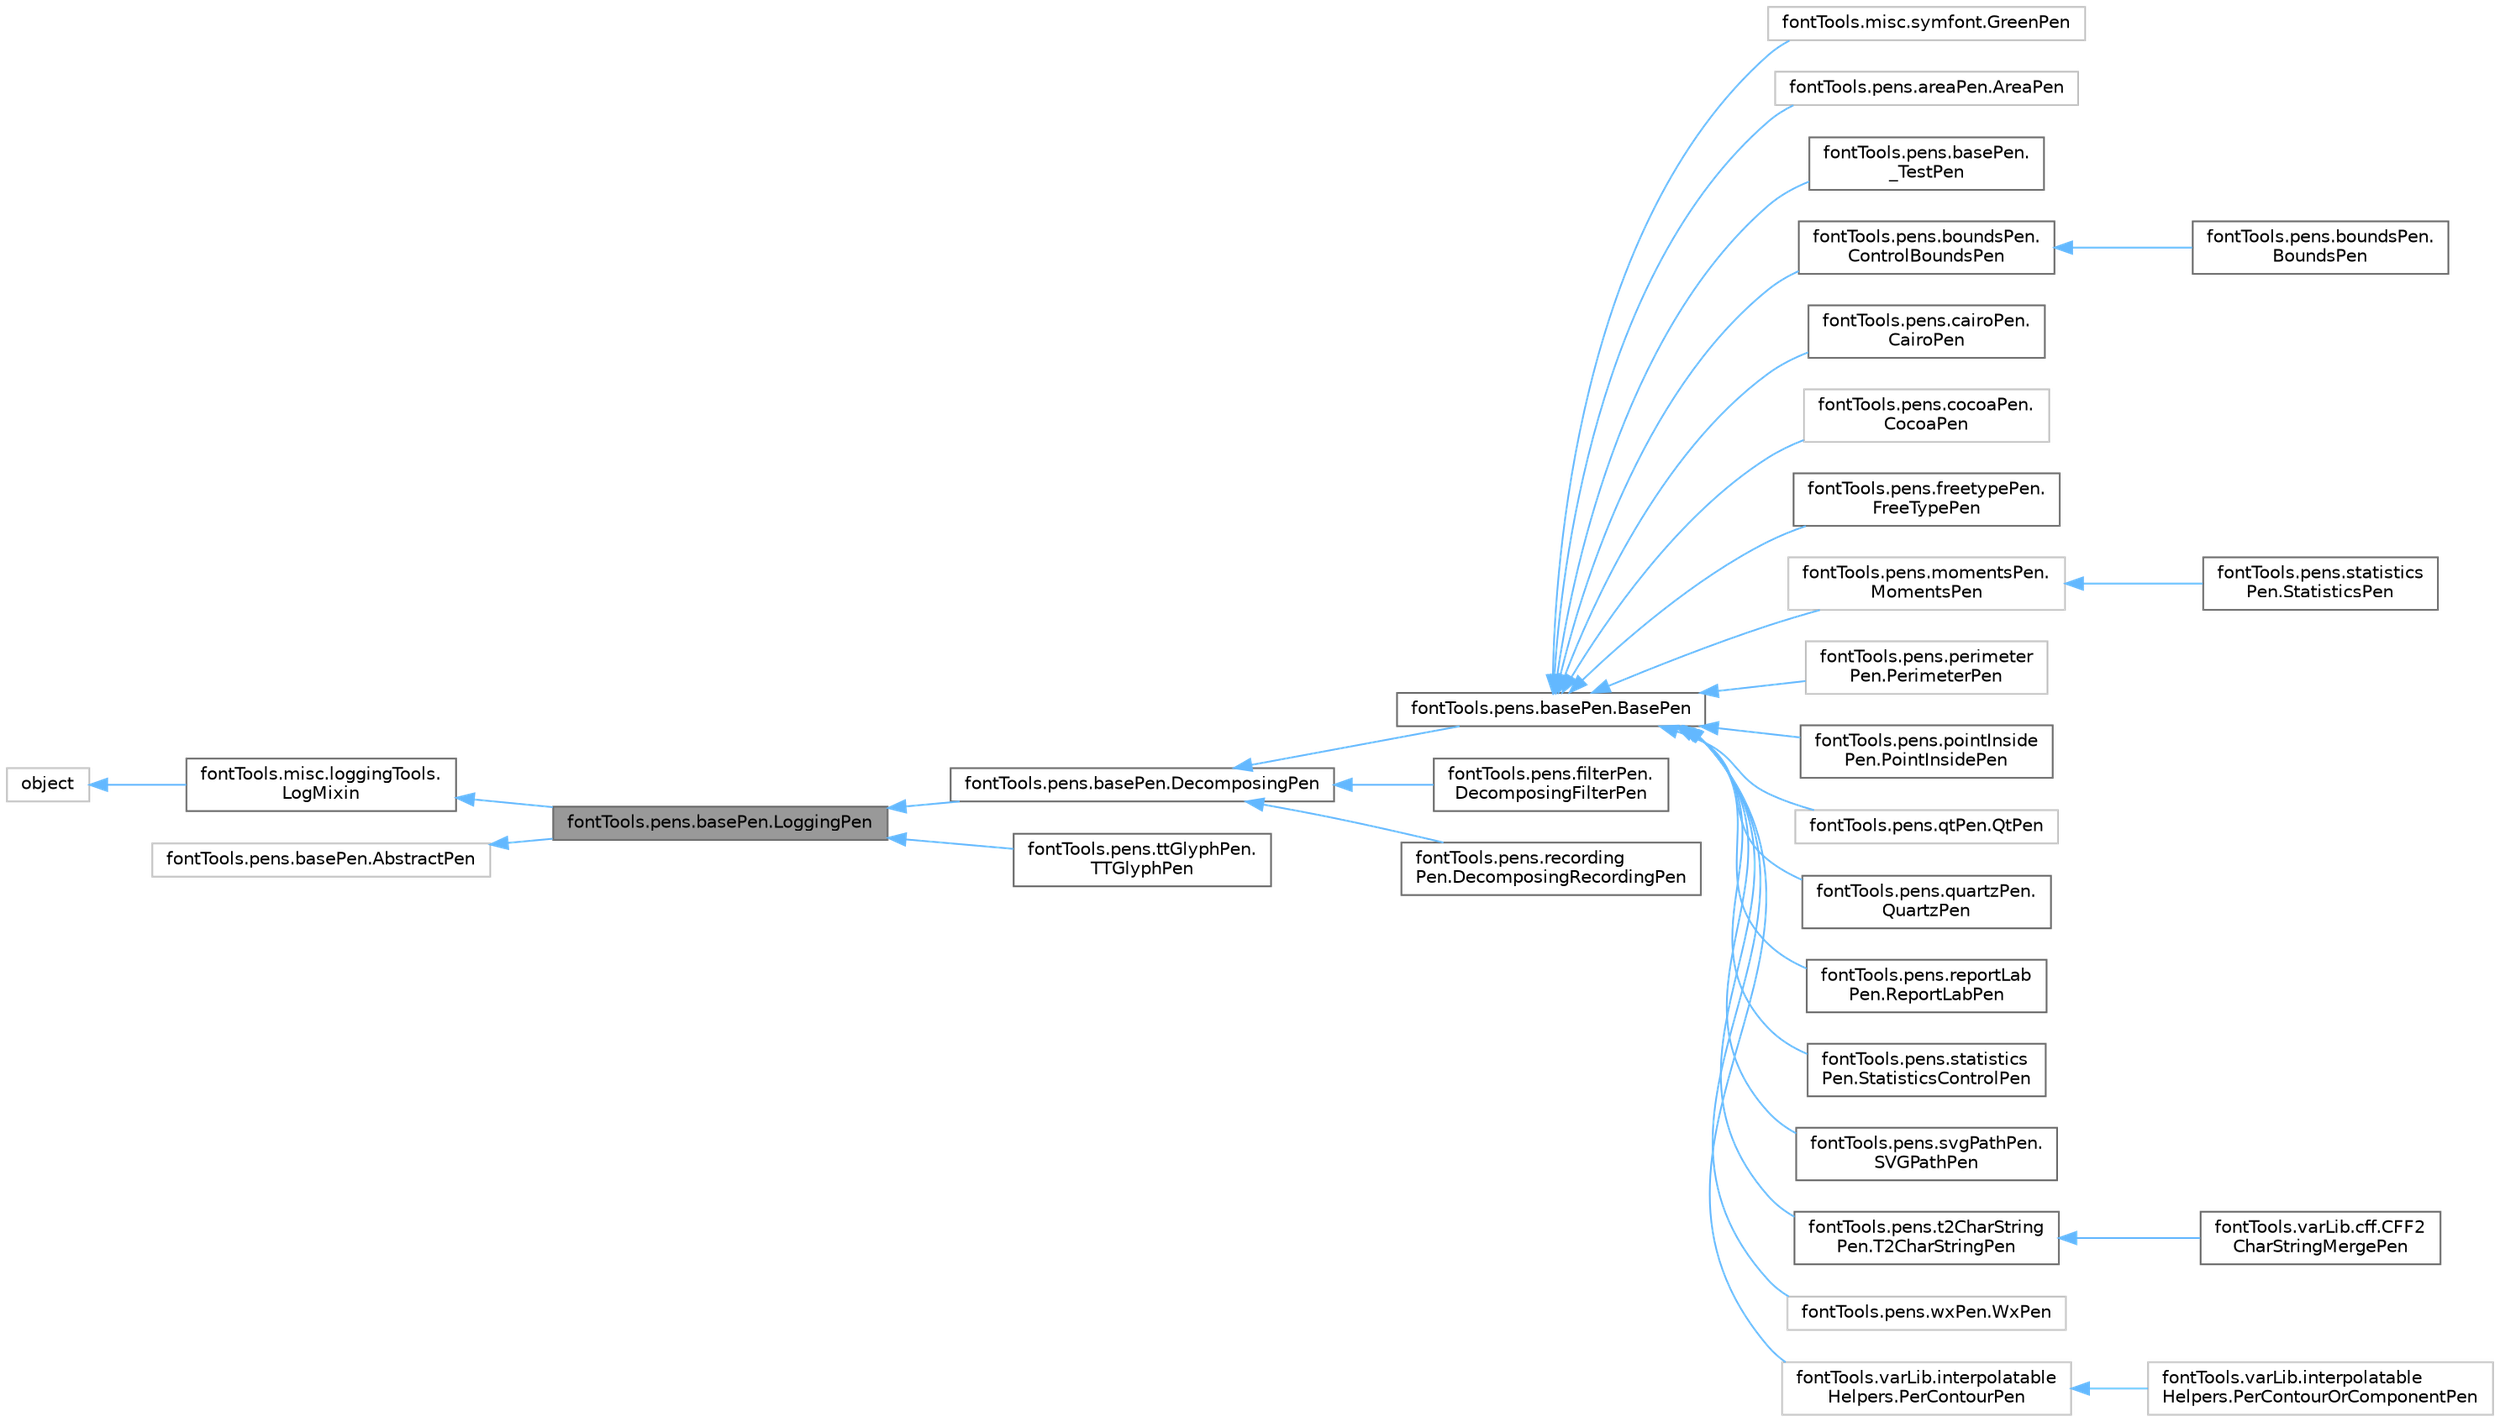 digraph "fontTools.pens.basePen.LoggingPen"
{
 // LATEX_PDF_SIZE
  bgcolor="transparent";
  edge [fontname=Helvetica,fontsize=10,labelfontname=Helvetica,labelfontsize=10];
  node [fontname=Helvetica,fontsize=10,shape=box,height=0.2,width=0.4];
  rankdir="LR";
  Node1 [id="Node000001",label="fontTools.pens.basePen.LoggingPen",height=0.2,width=0.4,color="gray40", fillcolor="grey60", style="filled", fontcolor="black",tooltip=" "];
  Node2 -> Node1 [id="edge1_Node000001_Node000002",dir="back",color="steelblue1",style="solid",tooltip=" "];
  Node2 [id="Node000002",label="fontTools.misc.loggingTools.\lLogMixin",height=0.2,width=0.4,color="gray40", fillcolor="white", style="filled",URL="$da/d4b/classfontTools_1_1misc_1_1loggingTools_1_1LogMixin.html",tooltip=" "];
  Node3 -> Node2 [id="edge2_Node000002_Node000003",dir="back",color="steelblue1",style="solid",tooltip=" "];
  Node3 [id="Node000003",label="object",height=0.2,width=0.4,color="grey75", fillcolor="white", style="filled",tooltip=" "];
  Node4 -> Node1 [id="edge3_Node000001_Node000004",dir="back",color="steelblue1",style="solid",tooltip=" "];
  Node4 [id="Node000004",label="fontTools.pens.basePen.AbstractPen",height=0.2,width=0.4,color="grey75", fillcolor="white", style="filled",URL="$d4/d8e/classfontTools_1_1pens_1_1basePen_1_1AbstractPen.html",tooltip=" "];
  Node1 -> Node5 [id="edge4_Node000001_Node000005",dir="back",color="steelblue1",style="solid",tooltip=" "];
  Node5 [id="Node000005",label="fontTools.pens.basePen.DecomposingPen",height=0.2,width=0.4,color="gray40", fillcolor="white", style="filled",URL="$d6/d4b/classfontTools_1_1pens_1_1basePen_1_1DecomposingPen.html",tooltip=" "];
  Node5 -> Node6 [id="edge5_Node000005_Node000006",dir="back",color="steelblue1",style="solid",tooltip=" "];
  Node6 [id="Node000006",label="fontTools.pens.basePen.BasePen",height=0.2,width=0.4,color="gray40", fillcolor="white", style="filled",URL="$d2/de5/classfontTools_1_1pens_1_1basePen_1_1BasePen.html",tooltip=" "];
  Node6 -> Node7 [id="edge6_Node000006_Node000007",dir="back",color="steelblue1",style="solid",tooltip=" "];
  Node7 [id="Node000007",label="fontTools.misc.symfont.GreenPen",height=0.2,width=0.4,color="grey75", fillcolor="white", style="filled",URL="$d7/dd0/classfontTools_1_1misc_1_1symfont_1_1GreenPen.html",tooltip=" "];
  Node6 -> Node8 [id="edge7_Node000006_Node000008",dir="back",color="steelblue1",style="solid",tooltip=" "];
  Node8 [id="Node000008",label="fontTools.pens.areaPen.AreaPen",height=0.2,width=0.4,color="grey75", fillcolor="white", style="filled",URL="$dc/d4b/classfontTools_1_1pens_1_1areaPen_1_1AreaPen.html",tooltip=" "];
  Node6 -> Node9 [id="edge8_Node000006_Node000009",dir="back",color="steelblue1",style="solid",tooltip=" "];
  Node9 [id="Node000009",label="fontTools.pens.basePen.\l_TestPen",height=0.2,width=0.4,color="gray40", fillcolor="white", style="filled",URL="$dc/dda/classfontTools_1_1pens_1_1basePen_1_1__TestPen.html",tooltip=" "];
  Node6 -> Node10 [id="edge9_Node000006_Node000010",dir="back",color="steelblue1",style="solid",tooltip=" "];
  Node10 [id="Node000010",label="fontTools.pens.boundsPen.\lControlBoundsPen",height=0.2,width=0.4,color="gray40", fillcolor="white", style="filled",URL="$df/d4d/classfontTools_1_1pens_1_1boundsPen_1_1ControlBoundsPen.html",tooltip=" "];
  Node10 -> Node11 [id="edge10_Node000010_Node000011",dir="back",color="steelblue1",style="solid",tooltip=" "];
  Node11 [id="Node000011",label="fontTools.pens.boundsPen.\lBoundsPen",height=0.2,width=0.4,color="gray40", fillcolor="white", style="filled",URL="$d8/dc5/classfontTools_1_1pens_1_1boundsPen_1_1BoundsPen.html",tooltip=" "];
  Node6 -> Node12 [id="edge11_Node000006_Node000012",dir="back",color="steelblue1",style="solid",tooltip=" "];
  Node12 [id="Node000012",label="fontTools.pens.cairoPen.\lCairoPen",height=0.2,width=0.4,color="gray40", fillcolor="white", style="filled",URL="$d6/d9d/classfontTools_1_1pens_1_1cairoPen_1_1CairoPen.html",tooltip=" "];
  Node6 -> Node13 [id="edge12_Node000006_Node000013",dir="back",color="steelblue1",style="solid",tooltip=" "];
  Node13 [id="Node000013",label="fontTools.pens.cocoaPen.\lCocoaPen",height=0.2,width=0.4,color="grey75", fillcolor="white", style="filled",URL="$dc/d86/classfontTools_1_1pens_1_1cocoaPen_1_1CocoaPen.html",tooltip=" "];
  Node6 -> Node14 [id="edge13_Node000006_Node000014",dir="back",color="steelblue1",style="solid",tooltip=" "];
  Node14 [id="Node000014",label="fontTools.pens.freetypePen.\lFreeTypePen",height=0.2,width=0.4,color="gray40", fillcolor="white", style="filled",URL="$d0/d63/classfontTools_1_1pens_1_1freetypePen_1_1FreeTypePen.html",tooltip=" "];
  Node6 -> Node15 [id="edge14_Node000006_Node000015",dir="back",color="steelblue1",style="solid",tooltip=" "];
  Node15 [id="Node000015",label="fontTools.pens.momentsPen.\lMomentsPen",height=0.2,width=0.4,color="grey75", fillcolor="white", style="filled",URL="$de/d31/classfontTools_1_1pens_1_1momentsPen_1_1MomentsPen.html",tooltip=" "];
  Node15 -> Node16 [id="edge15_Node000015_Node000016",dir="back",color="steelblue1",style="solid",tooltip=" "];
  Node16 [id="Node000016",label="fontTools.pens.statistics\lPen.StatisticsPen",height=0.2,width=0.4,color="gray40", fillcolor="white", style="filled",URL="$db/df5/classfontTools_1_1pens_1_1statisticsPen_1_1StatisticsPen.html",tooltip=" "];
  Node6 -> Node17 [id="edge16_Node000006_Node000017",dir="back",color="steelblue1",style="solid",tooltip=" "];
  Node17 [id="Node000017",label="fontTools.pens.perimeter\lPen.PerimeterPen",height=0.2,width=0.4,color="grey75", fillcolor="white", style="filled",URL="$db/dc6/classfontTools_1_1pens_1_1perimeterPen_1_1PerimeterPen.html",tooltip=" "];
  Node6 -> Node18 [id="edge17_Node000006_Node000018",dir="back",color="steelblue1",style="solid",tooltip=" "];
  Node18 [id="Node000018",label="fontTools.pens.pointInside\lPen.PointInsidePen",height=0.2,width=0.4,color="gray40", fillcolor="white", style="filled",URL="$dc/df0/classfontTools_1_1pens_1_1pointInsidePen_1_1PointInsidePen.html",tooltip=" "];
  Node6 -> Node19 [id="edge18_Node000006_Node000019",dir="back",color="steelblue1",style="solid",tooltip=" "];
  Node19 [id="Node000019",label="fontTools.pens.qtPen.QtPen",height=0.2,width=0.4,color="grey75", fillcolor="white", style="filled",URL="$db/d82/classfontTools_1_1pens_1_1qtPen_1_1QtPen.html",tooltip=" "];
  Node6 -> Node20 [id="edge19_Node000006_Node000020",dir="back",color="steelblue1",style="solid",tooltip=" "];
  Node20 [id="Node000020",label="fontTools.pens.quartzPen.\lQuartzPen",height=0.2,width=0.4,color="gray40", fillcolor="white", style="filled",URL="$d7/d18/classfontTools_1_1pens_1_1quartzPen_1_1QuartzPen.html",tooltip=" "];
  Node6 -> Node21 [id="edge20_Node000006_Node000021",dir="back",color="steelblue1",style="solid",tooltip=" "];
  Node21 [id="Node000021",label="fontTools.pens.reportLab\lPen.ReportLabPen",height=0.2,width=0.4,color="gray40", fillcolor="white", style="filled",URL="$de/dac/classfontTools_1_1pens_1_1reportLabPen_1_1ReportLabPen.html",tooltip=" "];
  Node6 -> Node22 [id="edge21_Node000006_Node000022",dir="back",color="steelblue1",style="solid",tooltip=" "];
  Node22 [id="Node000022",label="fontTools.pens.statistics\lPen.StatisticsControlPen",height=0.2,width=0.4,color="gray40", fillcolor="white", style="filled",URL="$db/d06/classfontTools_1_1pens_1_1statisticsPen_1_1StatisticsControlPen.html",tooltip=" "];
  Node6 -> Node23 [id="edge22_Node000006_Node000023",dir="back",color="steelblue1",style="solid",tooltip=" "];
  Node23 [id="Node000023",label="fontTools.pens.svgPathPen.\lSVGPathPen",height=0.2,width=0.4,color="gray40", fillcolor="white", style="filled",URL="$d6/de4/classfontTools_1_1pens_1_1svgPathPen_1_1SVGPathPen.html",tooltip=" "];
  Node6 -> Node24 [id="edge23_Node000006_Node000024",dir="back",color="steelblue1",style="solid",tooltip=" "];
  Node24 [id="Node000024",label="fontTools.pens.t2CharString\lPen.T2CharStringPen",height=0.2,width=0.4,color="gray40", fillcolor="white", style="filled",URL="$db/d86/classfontTools_1_1pens_1_1t2CharStringPen_1_1T2CharStringPen.html",tooltip=" "];
  Node24 -> Node25 [id="edge24_Node000024_Node000025",dir="back",color="steelblue1",style="solid",tooltip=" "];
  Node25 [id="Node000025",label="fontTools.varLib.cff.CFF2\lCharStringMergePen",height=0.2,width=0.4,color="gray40", fillcolor="white", style="filled",URL="$d7/d65/classfontTools_1_1varLib_1_1cff_1_1CFF2CharStringMergePen.html",tooltip=" "];
  Node6 -> Node26 [id="edge25_Node000006_Node000026",dir="back",color="steelblue1",style="solid",tooltip=" "];
  Node26 [id="Node000026",label="fontTools.pens.wxPen.WxPen",height=0.2,width=0.4,color="grey75", fillcolor="white", style="filled",URL="$db/d26/classfontTools_1_1pens_1_1wxPen_1_1WxPen.html",tooltip=" "];
  Node6 -> Node27 [id="edge26_Node000006_Node000027",dir="back",color="steelblue1",style="solid",tooltip=" "];
  Node27 [id="Node000027",label="fontTools.varLib.interpolatable\lHelpers.PerContourPen",height=0.2,width=0.4,color="grey75", fillcolor="white", style="filled",URL="$dd/df2/classfontTools_1_1varLib_1_1interpolatableHelpers_1_1PerContourPen.html",tooltip=" "];
  Node27 -> Node28 [id="edge27_Node000027_Node000028",dir="back",color="steelblue1",style="solid",tooltip=" "];
  Node28 [id="Node000028",label="fontTools.varLib.interpolatable\lHelpers.PerContourOrComponentPen",height=0.2,width=0.4,color="grey75", fillcolor="white", style="filled",URL="$d1/dc4/classfontTools_1_1varLib_1_1interpolatableHelpers_1_1PerContourOrComponentPen.html",tooltip=" "];
  Node5 -> Node29 [id="edge28_Node000005_Node000029",dir="back",color="steelblue1",style="solid",tooltip=" "];
  Node29 [id="Node000029",label="fontTools.pens.filterPen.\lDecomposingFilterPen",height=0.2,width=0.4,color="gray40", fillcolor="white", style="filled",URL="$d7/d94/classfontTools_1_1pens_1_1filterPen_1_1DecomposingFilterPen.html",tooltip=" "];
  Node5 -> Node30 [id="edge29_Node000005_Node000030",dir="back",color="steelblue1",style="solid",tooltip=" "];
  Node30 [id="Node000030",label="fontTools.pens.recording\lPen.DecomposingRecordingPen",height=0.2,width=0.4,color="gray40", fillcolor="white", style="filled",URL="$dc/d4a/classfontTools_1_1pens_1_1recordingPen_1_1DecomposingRecordingPen.html",tooltip=" "];
  Node1 -> Node31 [id="edge30_Node000001_Node000031",dir="back",color="steelblue1",style="solid",tooltip=" "];
  Node31 [id="Node000031",label="fontTools.pens.ttGlyphPen.\lTTGlyphPen",height=0.2,width=0.4,color="gray40", fillcolor="white", style="filled",URL="$d7/d84/classfontTools_1_1pens_1_1ttGlyphPen_1_1TTGlyphPen.html",tooltip=" "];
}
